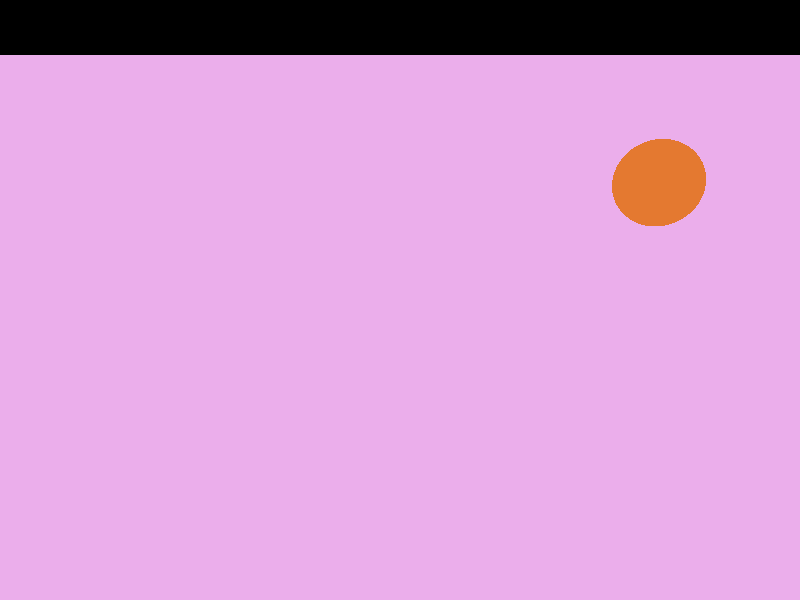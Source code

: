 // Persistence Of Vision raytracer version 3.0 sample file.
// File by Dan Farmer
// Smooth camera motion demonstration using SCurve function

#version 3.0
global_settings { assumed_gamma 2.2 }

#include "colors.inc"

#declare T = clock

// This S-Curve function gives a nice fade-in/fade-out blend
#declare SCurve = (T*T) * (3-(2*T))

camera {
    location <-2.0, 1.5, -4.5>
    right x*1.3333
    angle 70
    look_at <-0.75, -0.5, 0>
}

light_source { <20, 20, -25> rgb 1 }
plane { y, 0  pigment { Plum }}

sphere { <1.75, 0.4, 0>, 0.4
    pigment { MandarinOrange }
    finish { specular 1 roughness 0.015 }
    rotate y * (360*SCurve)
}

sphere { <-1.75, 0.4, -4.5+ (15*SCurve)>, 0.4
    pigment { LimeGreen }
    finish { specular 0.3 roughness 0.05 }
}

